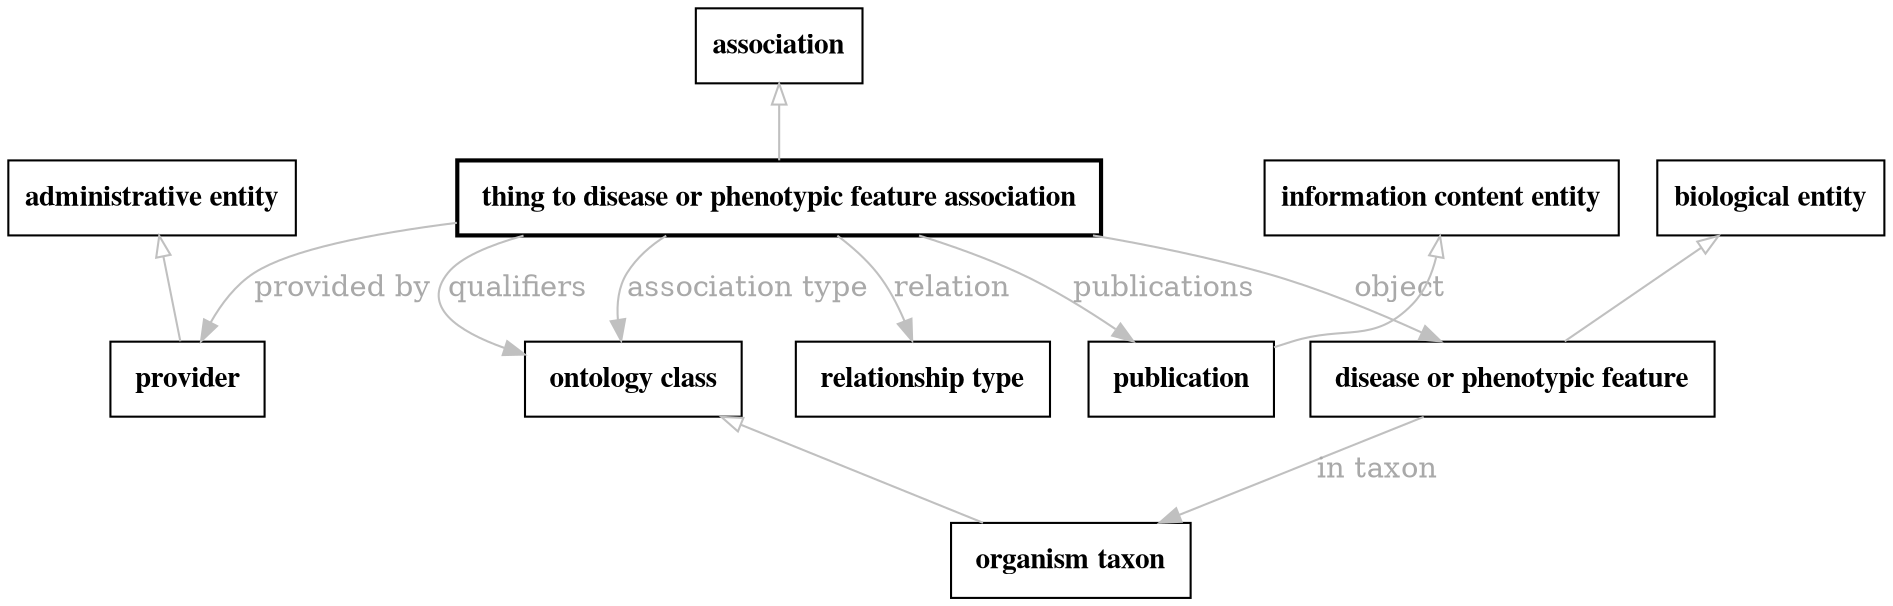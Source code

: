 // biolink model
digraph {
	graph [fontsize=32 penwidth=5]
	node [color=black fontname="times bold" shape=rectangle]
	edge [color=gray fontcolor=darkgray]
	"thing to disease or phenotypic feature association" [label=" thing to disease or phenotypic feature association " style=bold]
	association -> "thing to disease or phenotypic feature association" [label="" arrowtail=onormal dir=back]
	"thing to disease or phenotypic feature association" -> provider [label="provided by"]
	provider [label=" provider " style=solid]
	"administrative entity" -> provider [label="" arrowtail=onormal dir=back]
	"thing to disease or phenotypic feature association" -> publication [label=publications]
	publication [label=" publication " style=solid]
	"information content entity" -> publication [label="" arrowtail=onormal dir=back]
	"thing to disease or phenotypic feature association" -> "ontology class" [label=qualifiers]
	"ontology class" [label=" ontology class " style=solid]
	"thing to disease or phenotypic feature association" -> "disease or phenotypic feature" [label=object]
	"disease or phenotypic feature" [label=" disease or phenotypic feature " style=solid]
	"biological entity" -> "disease or phenotypic feature" [label="" arrowtail=onormal dir=back]
	"disease or phenotypic feature" -> "organism taxon" [label="in taxon"]
	"organism taxon" [label=" organism taxon " style=solid]
	"ontology class" -> "organism taxon" [label="" arrowtail=onormal dir=back]
	"thing to disease or phenotypic feature association" -> "relationship type" [label=relation]
	"relationship type" [label=" relationship type " style=solid]
	"thing to disease or phenotypic feature association" -> "ontology class" [label="association type"]
}
